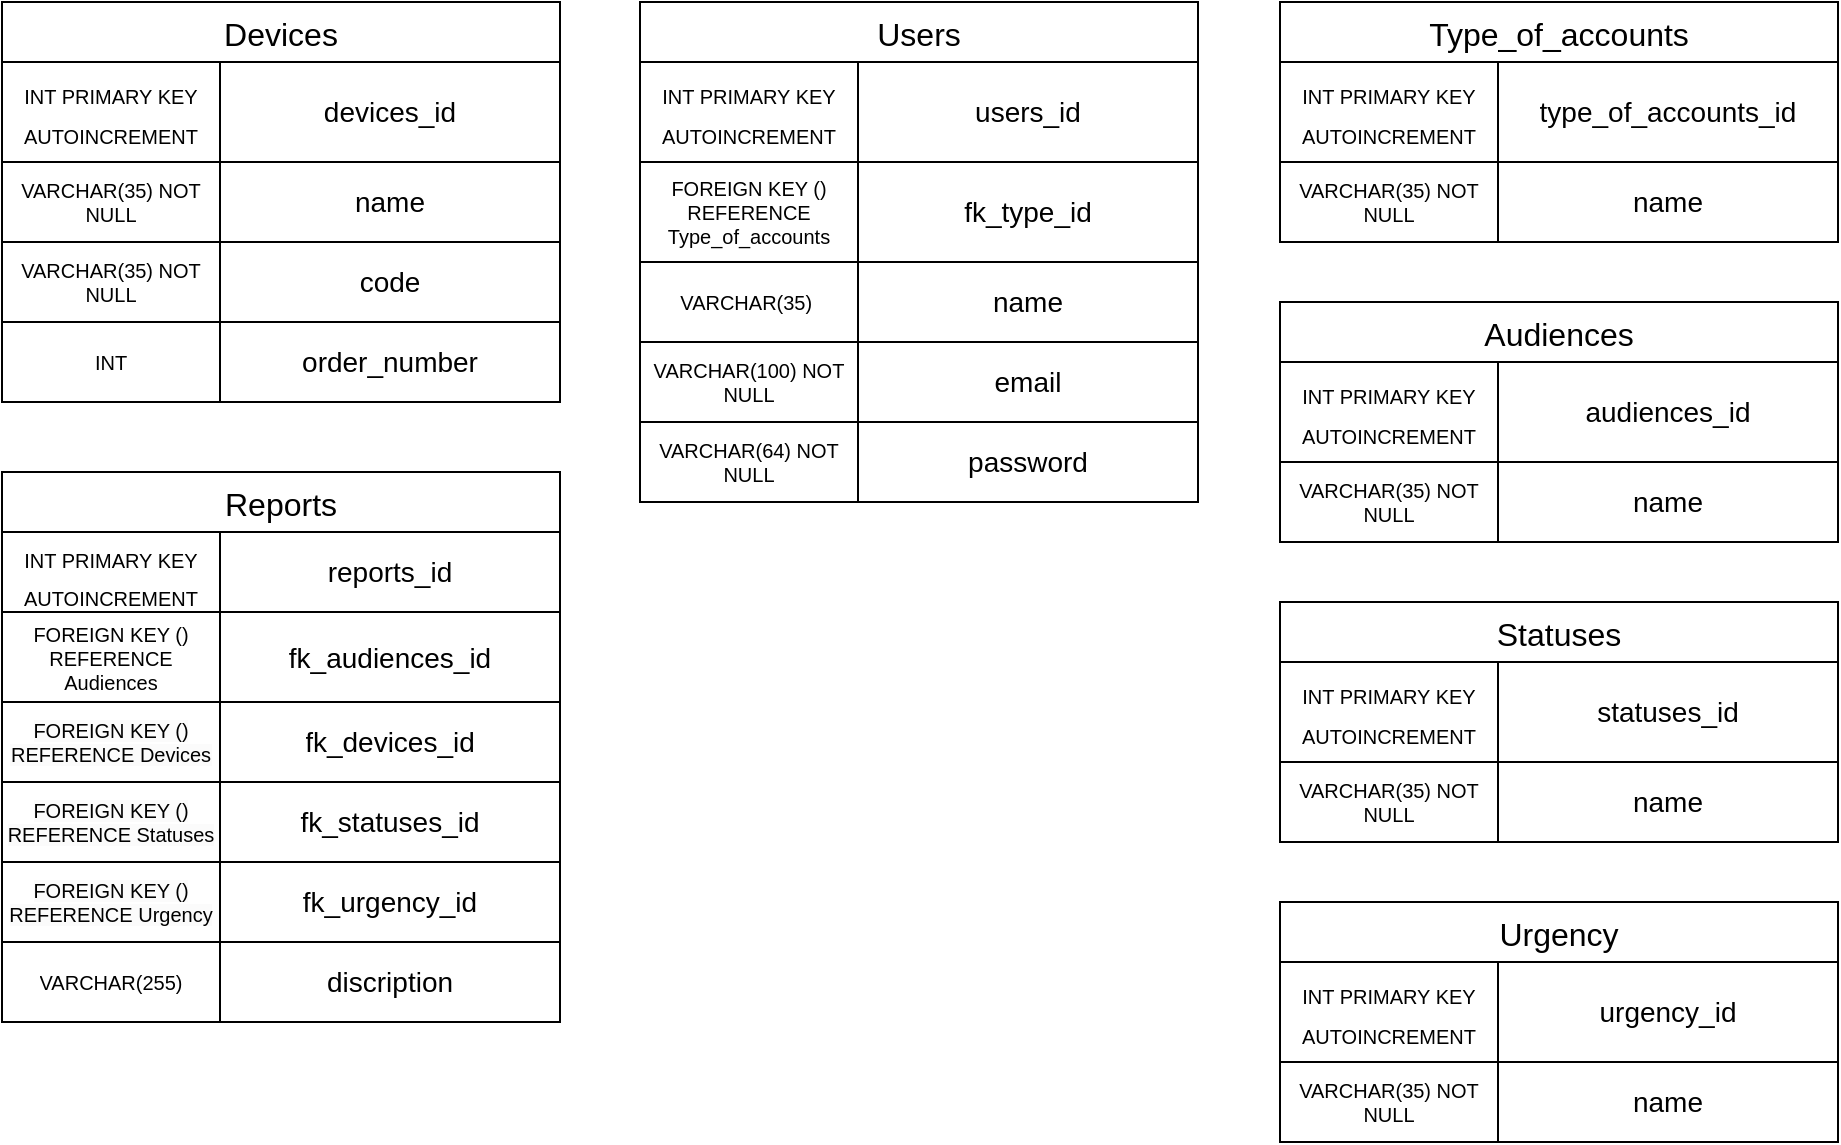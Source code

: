 <mxfile version="24.2.3" type="github">
  <diagram name="Страница — 1" id="AeDL3vrudHblcF59rY4D">
    <mxGraphModel dx="1877" dy="530" grid="1" gridSize="10" guides="1" tooltips="1" connect="1" arrows="1" fold="1" page="1" pageScale="1" pageWidth="827" pageHeight="1169" math="0" shadow="0">
      <root>
        <mxCell id="0" />
        <mxCell id="1" parent="0" />
        <mxCell id="akce31rGvGXA0X8LdyNU-5" value="Users" style="shape=table;startSize=30;container=1;collapsible=0;childLayout=tableLayout;strokeColor=default;fontSize=16;" parent="1" vertex="1">
          <mxGeometry x="40" y="80" width="279" height="250" as="geometry" />
        </mxCell>
        <mxCell id="akce31rGvGXA0X8LdyNU-6" value="" style="shape=tableRow;horizontal=0;startSize=0;swimlaneHead=0;swimlaneBody=0;strokeColor=inherit;top=0;left=0;bottom=0;right=0;collapsible=0;dropTarget=0;fillColor=none;points=[[0,0.5],[1,0.5]];portConstraint=eastwest;fontSize=16;" parent="akce31rGvGXA0X8LdyNU-5" vertex="1">
          <mxGeometry y="30" width="279" height="50" as="geometry" />
        </mxCell>
        <mxCell id="akce31rGvGXA0X8LdyNU-7" value="&lt;font style=&quot;font-size: 10px;&quot;&gt;INT PRIMARY KEY AUTOINCREMENT&lt;/font&gt;" style="shape=partialRectangle;html=1;whiteSpace=wrap;connectable=0;strokeColor=inherit;overflow=hidden;fillColor=none;top=0;left=0;bottom=0;right=0;pointerEvents=1;fontSize=16;verticalAlign=middle;" parent="akce31rGvGXA0X8LdyNU-6" vertex="1">
          <mxGeometry width="109" height="50" as="geometry">
            <mxRectangle width="109" height="50" as="alternateBounds" />
          </mxGeometry>
        </mxCell>
        <mxCell id="akce31rGvGXA0X8LdyNU-8" value="&lt;font style=&quot;font-size: 14px;&quot;&gt;users_id&lt;/font&gt;" style="shape=partialRectangle;html=1;whiteSpace=wrap;connectable=0;strokeColor=inherit;overflow=hidden;fillColor=none;top=0;left=0;bottom=0;right=0;pointerEvents=1;fontSize=14;" parent="akce31rGvGXA0X8LdyNU-6" vertex="1">
          <mxGeometry x="109" width="170" height="50" as="geometry">
            <mxRectangle width="170" height="50" as="alternateBounds" />
          </mxGeometry>
        </mxCell>
        <mxCell id="akce31rGvGXA0X8LdyNU-18" style="shape=tableRow;horizontal=0;startSize=0;swimlaneHead=0;swimlaneBody=0;strokeColor=inherit;top=0;left=0;bottom=0;right=0;collapsible=0;dropTarget=0;fillColor=none;points=[[0,0.5],[1,0.5]];portConstraint=eastwest;fontSize=16;" parent="akce31rGvGXA0X8LdyNU-5" vertex="1">
          <mxGeometry y="80" width="279" height="50" as="geometry" />
        </mxCell>
        <mxCell id="akce31rGvGXA0X8LdyNU-19" value="FOREIGN KEY () REFERENCE Type_of_accounts" style="shape=partialRectangle;html=1;whiteSpace=wrap;connectable=0;strokeColor=inherit;overflow=hidden;fillColor=none;top=0;left=0;bottom=0;right=0;pointerEvents=1;fontSize=10;align=center;verticalAlign=middle;fontFamily=Helvetica;fontColor=default;" parent="akce31rGvGXA0X8LdyNU-18" vertex="1">
          <mxGeometry width="109" height="50" as="geometry">
            <mxRectangle width="109" height="50" as="alternateBounds" />
          </mxGeometry>
        </mxCell>
        <mxCell id="akce31rGvGXA0X8LdyNU-20" value="fk_type_id" style="shape=partialRectangle;html=1;whiteSpace=wrap;connectable=0;strokeColor=inherit;overflow=hidden;fillColor=none;top=0;left=0;bottom=0;right=0;pointerEvents=1;fontSize=14;" parent="akce31rGvGXA0X8LdyNU-18" vertex="1">
          <mxGeometry x="109" width="170" height="50" as="geometry">
            <mxRectangle width="170" height="50" as="alternateBounds" />
          </mxGeometry>
        </mxCell>
        <mxCell id="akce31rGvGXA0X8LdyNU-10" value="" style="shape=tableRow;horizontal=0;startSize=0;swimlaneHead=0;swimlaneBody=0;strokeColor=inherit;top=0;left=0;bottom=0;right=0;collapsible=0;dropTarget=0;fillColor=none;points=[[0,0.5],[1,0.5]];portConstraint=eastwest;fontSize=10;" parent="akce31rGvGXA0X8LdyNU-5" vertex="1">
          <mxGeometry y="130" width="279" height="40" as="geometry" />
        </mxCell>
        <mxCell id="akce31rGvGXA0X8LdyNU-11" value="VARCHAR(35)&amp;nbsp;" style="shape=partialRectangle;html=1;whiteSpace=wrap;connectable=0;strokeColor=inherit;overflow=hidden;fillColor=none;top=0;left=0;bottom=0;right=0;pointerEvents=1;fontSize=10;" parent="akce31rGvGXA0X8LdyNU-10" vertex="1">
          <mxGeometry width="109" height="40" as="geometry">
            <mxRectangle width="109" height="40" as="alternateBounds" />
          </mxGeometry>
        </mxCell>
        <mxCell id="akce31rGvGXA0X8LdyNU-12" value="name" style="shape=partialRectangle;html=1;whiteSpace=wrap;connectable=0;strokeColor=inherit;overflow=hidden;fillColor=none;top=0;left=0;bottom=0;right=0;pointerEvents=1;fontSize=14;" parent="akce31rGvGXA0X8LdyNU-10" vertex="1">
          <mxGeometry x="109" width="170" height="40" as="geometry">
            <mxRectangle width="170" height="40" as="alternateBounds" />
          </mxGeometry>
        </mxCell>
        <mxCell id="akce31rGvGXA0X8LdyNU-14" value="" style="shape=tableRow;horizontal=0;startSize=0;swimlaneHead=0;swimlaneBody=0;strokeColor=inherit;top=0;left=0;bottom=0;right=0;collapsible=0;dropTarget=0;fillColor=none;points=[[0,0.5],[1,0.5]];portConstraint=eastwest;fontSize=16;" parent="akce31rGvGXA0X8LdyNU-5" vertex="1">
          <mxGeometry y="170" width="279" height="40" as="geometry" />
        </mxCell>
        <mxCell id="akce31rGvGXA0X8LdyNU-15" value="VARCHAR(100) NOT NULL" style="shape=partialRectangle;html=1;whiteSpace=wrap;connectable=0;strokeColor=inherit;overflow=hidden;fillColor=none;top=0;left=0;bottom=0;right=0;pointerEvents=1;fontSize=10;" parent="akce31rGvGXA0X8LdyNU-14" vertex="1">
          <mxGeometry width="109" height="40" as="geometry">
            <mxRectangle width="109" height="40" as="alternateBounds" />
          </mxGeometry>
        </mxCell>
        <mxCell id="akce31rGvGXA0X8LdyNU-16" value="email" style="shape=partialRectangle;html=1;whiteSpace=wrap;connectable=0;strokeColor=inherit;overflow=hidden;fillColor=none;top=0;left=0;bottom=0;right=0;pointerEvents=1;fontSize=14;" parent="akce31rGvGXA0X8LdyNU-14" vertex="1">
          <mxGeometry x="109" width="170" height="40" as="geometry">
            <mxRectangle width="170" height="40" as="alternateBounds" />
          </mxGeometry>
        </mxCell>
        <mxCell id="akce31rGvGXA0X8LdyNU-21" style="shape=tableRow;horizontal=0;startSize=0;swimlaneHead=0;swimlaneBody=0;strokeColor=inherit;top=0;left=0;bottom=0;right=0;collapsible=0;dropTarget=0;fillColor=none;points=[[0,0.5],[1,0.5]];portConstraint=eastwest;fontSize=16;" parent="akce31rGvGXA0X8LdyNU-5" vertex="1">
          <mxGeometry y="210" width="279" height="40" as="geometry" />
        </mxCell>
        <mxCell id="akce31rGvGXA0X8LdyNU-22" value="VARCHAR(64) NOT NULL" style="shape=partialRectangle;html=1;whiteSpace=wrap;connectable=0;strokeColor=inherit;overflow=hidden;fillColor=none;top=0;left=0;bottom=0;right=0;pointerEvents=1;fontSize=10;" parent="akce31rGvGXA0X8LdyNU-21" vertex="1">
          <mxGeometry width="109" height="40" as="geometry">
            <mxRectangle width="109" height="40" as="alternateBounds" />
          </mxGeometry>
        </mxCell>
        <mxCell id="akce31rGvGXA0X8LdyNU-23" value="password" style="shape=partialRectangle;html=1;whiteSpace=wrap;connectable=0;strokeColor=inherit;overflow=hidden;fillColor=none;top=0;left=0;bottom=0;right=0;pointerEvents=1;fontSize=14;" parent="akce31rGvGXA0X8LdyNU-21" vertex="1">
          <mxGeometry x="109" width="170" height="40" as="geometry">
            <mxRectangle width="170" height="40" as="alternateBounds" />
          </mxGeometry>
        </mxCell>
        <mxCell id="akce31rGvGXA0X8LdyNU-24" value="Type_of_accounts" style="shape=table;startSize=30;container=1;collapsible=0;childLayout=tableLayout;strokeColor=default;fontSize=16;" parent="1" vertex="1">
          <mxGeometry x="360" y="80" width="279" height="120" as="geometry" />
        </mxCell>
        <mxCell id="akce31rGvGXA0X8LdyNU-25" value="" style="shape=tableRow;horizontal=0;startSize=0;swimlaneHead=0;swimlaneBody=0;strokeColor=inherit;top=0;left=0;bottom=0;right=0;collapsible=0;dropTarget=0;fillColor=none;points=[[0,0.5],[1,0.5]];portConstraint=eastwest;fontSize=16;" parent="akce31rGvGXA0X8LdyNU-24" vertex="1">
          <mxGeometry y="30" width="279" height="50" as="geometry" />
        </mxCell>
        <mxCell id="akce31rGvGXA0X8LdyNU-26" value="&lt;font style=&quot;font-size: 10px;&quot;&gt;INT PRIMARY KEY AUTOINCREMENT&lt;/font&gt;" style="shape=partialRectangle;html=1;whiteSpace=wrap;connectable=0;strokeColor=inherit;overflow=hidden;fillColor=none;top=0;left=0;bottom=0;right=0;pointerEvents=1;fontSize=16;verticalAlign=middle;" parent="akce31rGvGXA0X8LdyNU-25" vertex="1">
          <mxGeometry width="109" height="50" as="geometry">
            <mxRectangle width="109" height="50" as="alternateBounds" />
          </mxGeometry>
        </mxCell>
        <mxCell id="akce31rGvGXA0X8LdyNU-27" value="&lt;font style=&quot;font-size: 14px;&quot;&gt;type_of_accounts_id&lt;/font&gt;" style="shape=partialRectangle;html=1;whiteSpace=wrap;connectable=0;strokeColor=inherit;overflow=hidden;fillColor=none;top=0;left=0;bottom=0;right=0;pointerEvents=1;fontSize=14;" parent="akce31rGvGXA0X8LdyNU-25" vertex="1">
          <mxGeometry x="109" width="170" height="50" as="geometry">
            <mxRectangle width="170" height="50" as="alternateBounds" />
          </mxGeometry>
        </mxCell>
        <mxCell id="akce31rGvGXA0X8LdyNU-37" style="shape=tableRow;horizontal=0;startSize=0;swimlaneHead=0;swimlaneBody=0;strokeColor=inherit;top=0;left=0;bottom=0;right=0;collapsible=0;dropTarget=0;fillColor=none;points=[[0,0.5],[1,0.5]];portConstraint=eastwest;fontSize=16;" parent="akce31rGvGXA0X8LdyNU-24" vertex="1">
          <mxGeometry y="80" width="279" height="40" as="geometry" />
        </mxCell>
        <mxCell id="akce31rGvGXA0X8LdyNU-38" value="VARCHAR(35) NOT NULL" style="shape=partialRectangle;html=1;whiteSpace=wrap;connectable=0;strokeColor=inherit;overflow=hidden;fillColor=none;top=0;left=0;bottom=0;right=0;pointerEvents=1;fontSize=10;" parent="akce31rGvGXA0X8LdyNU-37" vertex="1">
          <mxGeometry width="109" height="40" as="geometry">
            <mxRectangle width="109" height="40" as="alternateBounds" />
          </mxGeometry>
        </mxCell>
        <mxCell id="akce31rGvGXA0X8LdyNU-39" value="name" style="shape=partialRectangle;html=1;whiteSpace=wrap;connectable=0;strokeColor=inherit;overflow=hidden;fillColor=none;top=0;left=0;bottom=0;right=0;pointerEvents=1;fontSize=14;" parent="akce31rGvGXA0X8LdyNU-37" vertex="1">
          <mxGeometry x="109" width="170" height="40" as="geometry">
            <mxRectangle width="170" height="40" as="alternateBounds" />
          </mxGeometry>
        </mxCell>
        <mxCell id="akce31rGvGXA0X8LdyNU-43" value="Audiences" style="shape=table;startSize=30;container=1;collapsible=0;childLayout=tableLayout;strokeColor=default;fontSize=16;" parent="1" vertex="1">
          <mxGeometry x="360" y="230" width="279" height="120" as="geometry" />
        </mxCell>
        <mxCell id="akce31rGvGXA0X8LdyNU-44" value="" style="shape=tableRow;horizontal=0;startSize=0;swimlaneHead=0;swimlaneBody=0;strokeColor=inherit;top=0;left=0;bottom=0;right=0;collapsible=0;dropTarget=0;fillColor=none;points=[[0,0.5],[1,0.5]];portConstraint=eastwest;fontSize=16;" parent="akce31rGvGXA0X8LdyNU-43" vertex="1">
          <mxGeometry y="30" width="279" height="50" as="geometry" />
        </mxCell>
        <mxCell id="akce31rGvGXA0X8LdyNU-45" value="&lt;font style=&quot;font-size: 10px;&quot;&gt;INT PRIMARY KEY AUTOINCREMENT&lt;/font&gt;" style="shape=partialRectangle;html=1;whiteSpace=wrap;connectable=0;strokeColor=inherit;overflow=hidden;fillColor=none;top=0;left=0;bottom=0;right=0;pointerEvents=1;fontSize=16;verticalAlign=middle;" parent="akce31rGvGXA0X8LdyNU-44" vertex="1">
          <mxGeometry width="109" height="50" as="geometry">
            <mxRectangle width="109" height="50" as="alternateBounds" />
          </mxGeometry>
        </mxCell>
        <mxCell id="akce31rGvGXA0X8LdyNU-46" value="&lt;font style=&quot;font-size: 14px;&quot;&gt;audiences_id&lt;/font&gt;" style="shape=partialRectangle;html=1;whiteSpace=wrap;connectable=0;strokeColor=inherit;overflow=hidden;fillColor=none;top=0;left=0;bottom=0;right=0;pointerEvents=1;fontSize=14;" parent="akce31rGvGXA0X8LdyNU-44" vertex="1">
          <mxGeometry x="109" width="170" height="50" as="geometry">
            <mxRectangle width="170" height="50" as="alternateBounds" />
          </mxGeometry>
        </mxCell>
        <mxCell id="akce31rGvGXA0X8LdyNU-47" style="shape=tableRow;horizontal=0;startSize=0;swimlaneHead=0;swimlaneBody=0;strokeColor=inherit;top=0;left=0;bottom=0;right=0;collapsible=0;dropTarget=0;fillColor=none;points=[[0,0.5],[1,0.5]];portConstraint=eastwest;fontSize=16;" parent="akce31rGvGXA0X8LdyNU-43" vertex="1">
          <mxGeometry y="80" width="279" height="40" as="geometry" />
        </mxCell>
        <mxCell id="akce31rGvGXA0X8LdyNU-48" value="VARCHAR(35) NOT NULL" style="shape=partialRectangle;html=1;whiteSpace=wrap;connectable=0;strokeColor=inherit;overflow=hidden;fillColor=none;top=0;left=0;bottom=0;right=0;pointerEvents=1;fontSize=10;" parent="akce31rGvGXA0X8LdyNU-47" vertex="1">
          <mxGeometry width="109" height="40" as="geometry">
            <mxRectangle width="109" height="40" as="alternateBounds" />
          </mxGeometry>
        </mxCell>
        <mxCell id="akce31rGvGXA0X8LdyNU-49" value="name" style="shape=partialRectangle;html=1;whiteSpace=wrap;connectable=0;strokeColor=inherit;overflow=hidden;fillColor=none;top=0;left=0;bottom=0;right=0;pointerEvents=1;fontSize=14;" parent="akce31rGvGXA0X8LdyNU-47" vertex="1">
          <mxGeometry x="109" width="170" height="40" as="geometry">
            <mxRectangle width="170" height="40" as="alternateBounds" />
          </mxGeometry>
        </mxCell>
        <mxCell id="akce31rGvGXA0X8LdyNU-50" value="Statuses" style="shape=table;startSize=30;container=1;collapsible=0;childLayout=tableLayout;strokeColor=default;fontSize=16;" parent="1" vertex="1">
          <mxGeometry x="360" y="380" width="279" height="120" as="geometry" />
        </mxCell>
        <mxCell id="akce31rGvGXA0X8LdyNU-51" value="" style="shape=tableRow;horizontal=0;startSize=0;swimlaneHead=0;swimlaneBody=0;strokeColor=inherit;top=0;left=0;bottom=0;right=0;collapsible=0;dropTarget=0;fillColor=none;points=[[0,0.5],[1,0.5]];portConstraint=eastwest;fontSize=16;" parent="akce31rGvGXA0X8LdyNU-50" vertex="1">
          <mxGeometry y="30" width="279" height="50" as="geometry" />
        </mxCell>
        <mxCell id="akce31rGvGXA0X8LdyNU-52" value="&lt;font style=&quot;font-size: 10px;&quot;&gt;INT PRIMARY KEY AUTOINCREMENT&lt;/font&gt;" style="shape=partialRectangle;html=1;whiteSpace=wrap;connectable=0;strokeColor=inherit;overflow=hidden;fillColor=none;top=0;left=0;bottom=0;right=0;pointerEvents=1;fontSize=16;verticalAlign=middle;" parent="akce31rGvGXA0X8LdyNU-51" vertex="1">
          <mxGeometry width="109" height="50" as="geometry">
            <mxRectangle width="109" height="50" as="alternateBounds" />
          </mxGeometry>
        </mxCell>
        <mxCell id="akce31rGvGXA0X8LdyNU-53" value="&lt;font style=&quot;font-size: 14px;&quot;&gt;statuses_id&lt;/font&gt;" style="shape=partialRectangle;html=1;whiteSpace=wrap;connectable=0;strokeColor=inherit;overflow=hidden;fillColor=none;top=0;left=0;bottom=0;right=0;pointerEvents=1;fontSize=14;" parent="akce31rGvGXA0X8LdyNU-51" vertex="1">
          <mxGeometry x="109" width="170" height="50" as="geometry">
            <mxRectangle width="170" height="50" as="alternateBounds" />
          </mxGeometry>
        </mxCell>
        <mxCell id="akce31rGvGXA0X8LdyNU-54" style="shape=tableRow;horizontal=0;startSize=0;swimlaneHead=0;swimlaneBody=0;strokeColor=inherit;top=0;left=0;bottom=0;right=0;collapsible=0;dropTarget=0;fillColor=none;points=[[0,0.5],[1,0.5]];portConstraint=eastwest;fontSize=16;" parent="akce31rGvGXA0X8LdyNU-50" vertex="1">
          <mxGeometry y="80" width="279" height="40" as="geometry" />
        </mxCell>
        <mxCell id="akce31rGvGXA0X8LdyNU-55" value="VARCHAR(35) NOT NULL" style="shape=partialRectangle;html=1;whiteSpace=wrap;connectable=0;strokeColor=inherit;overflow=hidden;fillColor=none;top=0;left=0;bottom=0;right=0;pointerEvents=1;fontSize=10;" parent="akce31rGvGXA0X8LdyNU-54" vertex="1">
          <mxGeometry width="109" height="40" as="geometry">
            <mxRectangle width="109" height="40" as="alternateBounds" />
          </mxGeometry>
        </mxCell>
        <mxCell id="akce31rGvGXA0X8LdyNU-56" value="name" style="shape=partialRectangle;html=1;whiteSpace=wrap;connectable=0;strokeColor=inherit;overflow=hidden;fillColor=none;top=0;left=0;bottom=0;right=0;pointerEvents=1;fontSize=14;" parent="akce31rGvGXA0X8LdyNU-54" vertex="1">
          <mxGeometry x="109" width="170" height="40" as="geometry">
            <mxRectangle width="170" height="40" as="alternateBounds" />
          </mxGeometry>
        </mxCell>
        <mxCell id="akce31rGvGXA0X8LdyNU-57" value="Urgency" style="shape=table;startSize=30;container=1;collapsible=0;childLayout=tableLayout;strokeColor=default;fontSize=16;" parent="1" vertex="1">
          <mxGeometry x="360" y="530" width="279" height="120" as="geometry" />
        </mxCell>
        <mxCell id="akce31rGvGXA0X8LdyNU-58" value="" style="shape=tableRow;horizontal=0;startSize=0;swimlaneHead=0;swimlaneBody=0;strokeColor=inherit;top=0;left=0;bottom=0;right=0;collapsible=0;dropTarget=0;fillColor=none;points=[[0,0.5],[1,0.5]];portConstraint=eastwest;fontSize=16;" parent="akce31rGvGXA0X8LdyNU-57" vertex="1">
          <mxGeometry y="30" width="279" height="50" as="geometry" />
        </mxCell>
        <mxCell id="akce31rGvGXA0X8LdyNU-59" value="&lt;font style=&quot;font-size: 10px;&quot;&gt;INT PRIMARY KEY AUTOINCREMENT&lt;/font&gt;" style="shape=partialRectangle;html=1;whiteSpace=wrap;connectable=0;strokeColor=inherit;overflow=hidden;fillColor=none;top=0;left=0;bottom=0;right=0;pointerEvents=1;fontSize=16;verticalAlign=middle;" parent="akce31rGvGXA0X8LdyNU-58" vertex="1">
          <mxGeometry width="109" height="50" as="geometry">
            <mxRectangle width="109" height="50" as="alternateBounds" />
          </mxGeometry>
        </mxCell>
        <mxCell id="akce31rGvGXA0X8LdyNU-60" value="&lt;font style=&quot;font-size: 14px;&quot;&gt;urgency_id&lt;/font&gt;" style="shape=partialRectangle;html=1;whiteSpace=wrap;connectable=0;strokeColor=inherit;overflow=hidden;fillColor=none;top=0;left=0;bottom=0;right=0;pointerEvents=1;fontSize=14;" parent="akce31rGvGXA0X8LdyNU-58" vertex="1">
          <mxGeometry x="109" width="170" height="50" as="geometry">
            <mxRectangle width="170" height="50" as="alternateBounds" />
          </mxGeometry>
        </mxCell>
        <mxCell id="akce31rGvGXA0X8LdyNU-61" style="shape=tableRow;horizontal=0;startSize=0;swimlaneHead=0;swimlaneBody=0;strokeColor=inherit;top=0;left=0;bottom=0;right=0;collapsible=0;dropTarget=0;fillColor=none;points=[[0,0.5],[1,0.5]];portConstraint=eastwest;fontSize=16;" parent="akce31rGvGXA0X8LdyNU-57" vertex="1">
          <mxGeometry y="80" width="279" height="40" as="geometry" />
        </mxCell>
        <mxCell id="akce31rGvGXA0X8LdyNU-62" value="VARCHAR(35) NOT NULL" style="shape=partialRectangle;html=1;whiteSpace=wrap;connectable=0;strokeColor=inherit;overflow=hidden;fillColor=none;top=0;left=0;bottom=0;right=0;pointerEvents=1;fontSize=10;" parent="akce31rGvGXA0X8LdyNU-61" vertex="1">
          <mxGeometry width="109" height="40" as="geometry">
            <mxRectangle width="109" height="40" as="alternateBounds" />
          </mxGeometry>
        </mxCell>
        <mxCell id="akce31rGvGXA0X8LdyNU-63" value="name" style="shape=partialRectangle;html=1;whiteSpace=wrap;connectable=0;strokeColor=inherit;overflow=hidden;fillColor=none;top=0;left=0;bottom=0;right=0;pointerEvents=1;fontSize=14;" parent="akce31rGvGXA0X8LdyNU-61" vertex="1">
          <mxGeometry x="109" width="170" height="40" as="geometry">
            <mxRectangle width="170" height="40" as="alternateBounds" />
          </mxGeometry>
        </mxCell>
        <mxCell id="onning6jPnY161NSNBwZ-1" value="Reports" style="shape=table;startSize=30;container=1;collapsible=0;childLayout=tableLayout;strokeColor=default;fontSize=16;" vertex="1" parent="1">
          <mxGeometry x="-279" y="315" width="279" height="275" as="geometry" />
        </mxCell>
        <mxCell id="onning6jPnY161NSNBwZ-2" value="" style="shape=tableRow;horizontal=0;startSize=0;swimlaneHead=0;swimlaneBody=0;strokeColor=inherit;top=0;left=0;bottom=0;right=0;collapsible=0;dropTarget=0;fillColor=none;points=[[0,0.5],[1,0.5]];portConstraint=eastwest;fontSize=16;" vertex="1" parent="onning6jPnY161NSNBwZ-1">
          <mxGeometry y="30" width="279" height="40" as="geometry" />
        </mxCell>
        <mxCell id="onning6jPnY161NSNBwZ-3" value="&lt;font style=&quot;font-size: 10px;&quot;&gt;INT PRIMARY KEY AUTOINCREMENT&lt;/font&gt;" style="shape=partialRectangle;html=1;whiteSpace=wrap;connectable=0;strokeColor=inherit;overflow=hidden;fillColor=none;top=0;left=0;bottom=0;right=0;pointerEvents=1;fontSize=16;verticalAlign=middle;" vertex="1" parent="onning6jPnY161NSNBwZ-2">
          <mxGeometry width="109" height="40" as="geometry">
            <mxRectangle width="109" height="40" as="alternateBounds" />
          </mxGeometry>
        </mxCell>
        <mxCell id="onning6jPnY161NSNBwZ-4" value="&lt;font style=&quot;font-size: 14px;&quot;&gt;reports_id&lt;/font&gt;" style="shape=partialRectangle;html=1;whiteSpace=wrap;connectable=0;strokeColor=inherit;overflow=hidden;fillColor=none;top=0;left=0;bottom=0;right=0;pointerEvents=1;fontSize=14;" vertex="1" parent="onning6jPnY161NSNBwZ-2">
          <mxGeometry x="109" width="170" height="40" as="geometry">
            <mxRectangle width="170" height="40" as="alternateBounds" />
          </mxGeometry>
        </mxCell>
        <mxCell id="onning6jPnY161NSNBwZ-5" style="shape=tableRow;horizontal=0;startSize=0;swimlaneHead=0;swimlaneBody=0;strokeColor=inherit;top=0;left=0;bottom=0;right=0;collapsible=0;dropTarget=0;fillColor=none;points=[[0,0.5],[1,0.5]];portConstraint=eastwest;fontSize=16;" vertex="1" parent="onning6jPnY161NSNBwZ-1">
          <mxGeometry y="70" width="279" height="45" as="geometry" />
        </mxCell>
        <mxCell id="onning6jPnY161NSNBwZ-6" value="FOREIGN KEY () REFERENCE Audiences" style="shape=partialRectangle;html=1;whiteSpace=wrap;connectable=0;strokeColor=inherit;overflow=hidden;fillColor=none;top=0;left=0;bottom=0;right=0;pointerEvents=1;fontSize=10;" vertex="1" parent="onning6jPnY161NSNBwZ-5">
          <mxGeometry width="109" height="45" as="geometry">
            <mxRectangle width="109" height="45" as="alternateBounds" />
          </mxGeometry>
        </mxCell>
        <mxCell id="onning6jPnY161NSNBwZ-7" value="fk_audiences_id" style="shape=partialRectangle;html=1;whiteSpace=wrap;connectable=0;strokeColor=inherit;overflow=hidden;fillColor=none;top=0;left=0;bottom=0;right=0;pointerEvents=1;fontSize=14;" vertex="1" parent="onning6jPnY161NSNBwZ-5">
          <mxGeometry x="109" width="170" height="45" as="geometry">
            <mxRectangle width="170" height="45" as="alternateBounds" />
          </mxGeometry>
        </mxCell>
        <mxCell id="onning6jPnY161NSNBwZ-27" style="shape=tableRow;horizontal=0;startSize=0;swimlaneHead=0;swimlaneBody=0;strokeColor=inherit;top=0;left=0;bottom=0;right=0;collapsible=0;dropTarget=0;fillColor=none;points=[[0,0.5],[1,0.5]];portConstraint=eastwest;fontSize=16;" vertex="1" parent="onning6jPnY161NSNBwZ-1">
          <mxGeometry y="115" width="279" height="40" as="geometry" />
        </mxCell>
        <mxCell id="onning6jPnY161NSNBwZ-28" value="&lt;span style=&quot;color: rgb(0, 0, 0); font-family: Helvetica; font-size: 10px; font-style: normal; font-variant-ligatures: normal; font-variant-caps: normal; font-weight: 400; letter-spacing: normal; orphans: 2; text-align: center; text-indent: 0px; text-transform: none; widows: 2; word-spacing: 0px; -webkit-text-stroke-width: 0px; white-space: normal; background-color: rgb(251, 251, 251); text-decoration-thickness: initial; text-decoration-style: initial; text-decoration-color: initial; display: inline !important; float: none;&quot;&gt;FOREIGN KEY () REFERENCE Devices&lt;/span&gt;" style="shape=partialRectangle;html=1;whiteSpace=wrap;connectable=0;strokeColor=inherit;overflow=hidden;fillColor=none;top=0;left=0;bottom=0;right=0;pointerEvents=1;fontSize=10;" vertex="1" parent="onning6jPnY161NSNBwZ-27">
          <mxGeometry width="109" height="40" as="geometry">
            <mxRectangle width="109" height="40" as="alternateBounds" />
          </mxGeometry>
        </mxCell>
        <mxCell id="onning6jPnY161NSNBwZ-29" value="fk_devices_id" style="shape=partialRectangle;html=1;whiteSpace=wrap;connectable=0;strokeColor=inherit;overflow=hidden;fillColor=none;top=0;left=0;bottom=0;right=0;pointerEvents=1;fontSize=14;" vertex="1" parent="onning6jPnY161NSNBwZ-27">
          <mxGeometry x="109" width="170" height="40" as="geometry">
            <mxRectangle width="170" height="40" as="alternateBounds" />
          </mxGeometry>
        </mxCell>
        <mxCell id="onning6jPnY161NSNBwZ-30" style="shape=tableRow;horizontal=0;startSize=0;swimlaneHead=0;swimlaneBody=0;strokeColor=inherit;top=0;left=0;bottom=0;right=0;collapsible=0;dropTarget=0;fillColor=none;points=[[0,0.5],[1,0.5]];portConstraint=eastwest;fontSize=16;" vertex="1" parent="onning6jPnY161NSNBwZ-1">
          <mxGeometry y="155" width="279" height="40" as="geometry" />
        </mxCell>
        <mxCell id="onning6jPnY161NSNBwZ-31" value="&lt;span style=&quot;color: rgb(0, 0, 0); font-family: Helvetica; font-size: 10px; font-style: normal; font-variant-ligatures: normal; font-variant-caps: normal; font-weight: 400; letter-spacing: normal; orphans: 2; text-align: center; text-indent: 0px; text-transform: none; widows: 2; word-spacing: 0px; -webkit-text-stroke-width: 0px; white-space: normal; background-color: rgb(251, 251, 251); text-decoration-thickness: initial; text-decoration-style: initial; text-decoration-color: initial; display: inline !important; float: none;&quot;&gt;FOREIGN KEY () REFERENCE Statuses&lt;/span&gt;" style="shape=partialRectangle;html=1;whiteSpace=wrap;connectable=0;strokeColor=inherit;overflow=hidden;fillColor=none;top=0;left=0;bottom=0;right=0;pointerEvents=1;fontSize=10;" vertex="1" parent="onning6jPnY161NSNBwZ-30">
          <mxGeometry width="109" height="40" as="geometry">
            <mxRectangle width="109" height="40" as="alternateBounds" />
          </mxGeometry>
        </mxCell>
        <mxCell id="onning6jPnY161NSNBwZ-32" value="fk_statuses_id" style="shape=partialRectangle;html=1;whiteSpace=wrap;connectable=0;strokeColor=inherit;overflow=hidden;fillColor=none;top=0;left=0;bottom=0;right=0;pointerEvents=1;fontSize=14;" vertex="1" parent="onning6jPnY161NSNBwZ-30">
          <mxGeometry x="109" width="170" height="40" as="geometry">
            <mxRectangle width="170" height="40" as="alternateBounds" />
          </mxGeometry>
        </mxCell>
        <mxCell id="onning6jPnY161NSNBwZ-33" style="shape=tableRow;horizontal=0;startSize=0;swimlaneHead=0;swimlaneBody=0;strokeColor=inherit;top=0;left=0;bottom=0;right=0;collapsible=0;dropTarget=0;fillColor=none;points=[[0,0.5],[1,0.5]];portConstraint=eastwest;fontSize=16;" vertex="1" parent="onning6jPnY161NSNBwZ-1">
          <mxGeometry y="195" width="279" height="40" as="geometry" />
        </mxCell>
        <mxCell id="onning6jPnY161NSNBwZ-34" value="&lt;span style=&quot;color: rgb(0, 0, 0); font-family: Helvetica; font-size: 10px; font-style: normal; font-variant-ligatures: normal; font-variant-caps: normal; font-weight: 400; letter-spacing: normal; orphans: 2; text-align: center; text-indent: 0px; text-transform: none; widows: 2; word-spacing: 0px; -webkit-text-stroke-width: 0px; white-space: normal; background-color: rgb(251, 251, 251); text-decoration-thickness: initial; text-decoration-style: initial; text-decoration-color: initial; display: inline !important; float: none;&quot;&gt;FOREIGN KEY () REFERENCE Urgency&lt;/span&gt;" style="shape=partialRectangle;html=1;whiteSpace=wrap;connectable=0;strokeColor=inherit;overflow=hidden;fillColor=none;top=0;left=0;bottom=0;right=0;pointerEvents=1;fontSize=10;" vertex="1" parent="onning6jPnY161NSNBwZ-33">
          <mxGeometry width="109" height="40" as="geometry">
            <mxRectangle width="109" height="40" as="alternateBounds" />
          </mxGeometry>
        </mxCell>
        <mxCell id="onning6jPnY161NSNBwZ-35" value="fk_urgency_id" style="shape=partialRectangle;html=1;whiteSpace=wrap;connectable=0;strokeColor=inherit;overflow=hidden;fillColor=none;top=0;left=0;bottom=0;right=0;pointerEvents=1;fontSize=14;" vertex="1" parent="onning6jPnY161NSNBwZ-33">
          <mxGeometry x="109" width="170" height="40" as="geometry">
            <mxRectangle width="170" height="40" as="alternateBounds" />
          </mxGeometry>
        </mxCell>
        <mxCell id="onning6jPnY161NSNBwZ-36" style="shape=tableRow;horizontal=0;startSize=0;swimlaneHead=0;swimlaneBody=0;strokeColor=inherit;top=0;left=0;bottom=0;right=0;collapsible=0;dropTarget=0;fillColor=none;points=[[0,0.5],[1,0.5]];portConstraint=eastwest;fontSize=16;" vertex="1" parent="onning6jPnY161NSNBwZ-1">
          <mxGeometry y="235" width="279" height="40" as="geometry" />
        </mxCell>
        <mxCell id="onning6jPnY161NSNBwZ-37" value="VARCHAR(255)" style="shape=partialRectangle;html=1;whiteSpace=wrap;connectable=0;strokeColor=inherit;overflow=hidden;fillColor=none;top=0;left=0;bottom=0;right=0;pointerEvents=1;fontSize=10;" vertex="1" parent="onning6jPnY161NSNBwZ-36">
          <mxGeometry width="109" height="40" as="geometry">
            <mxRectangle width="109" height="40" as="alternateBounds" />
          </mxGeometry>
        </mxCell>
        <mxCell id="onning6jPnY161NSNBwZ-38" value="discription" style="shape=partialRectangle;html=1;whiteSpace=wrap;connectable=0;strokeColor=inherit;overflow=hidden;fillColor=none;top=0;left=0;bottom=0;right=0;pointerEvents=1;fontSize=14;" vertex="1" parent="onning6jPnY161NSNBwZ-36">
          <mxGeometry x="109" width="170" height="40" as="geometry">
            <mxRectangle width="170" height="40" as="alternateBounds" />
          </mxGeometry>
        </mxCell>
        <mxCell id="onning6jPnY161NSNBwZ-20" value="Devices" style="shape=table;startSize=30;container=1;collapsible=0;childLayout=tableLayout;strokeColor=default;fontSize=16;" vertex="1" parent="1">
          <mxGeometry x="-279" y="80" width="279" height="200" as="geometry" />
        </mxCell>
        <mxCell id="onning6jPnY161NSNBwZ-21" value="" style="shape=tableRow;horizontal=0;startSize=0;swimlaneHead=0;swimlaneBody=0;strokeColor=inherit;top=0;left=0;bottom=0;right=0;collapsible=0;dropTarget=0;fillColor=none;points=[[0,0.5],[1,0.5]];portConstraint=eastwest;fontSize=16;" vertex="1" parent="onning6jPnY161NSNBwZ-20">
          <mxGeometry y="30" width="279" height="50" as="geometry" />
        </mxCell>
        <mxCell id="onning6jPnY161NSNBwZ-22" value="&lt;font style=&quot;font-size: 10px;&quot;&gt;INT PRIMARY KEY AUTOINCREMENT&lt;/font&gt;" style="shape=partialRectangle;html=1;whiteSpace=wrap;connectable=0;strokeColor=inherit;overflow=hidden;fillColor=none;top=0;left=0;bottom=0;right=0;pointerEvents=1;fontSize=16;verticalAlign=middle;" vertex="1" parent="onning6jPnY161NSNBwZ-21">
          <mxGeometry width="109" height="50" as="geometry">
            <mxRectangle width="109" height="50" as="alternateBounds" />
          </mxGeometry>
        </mxCell>
        <mxCell id="onning6jPnY161NSNBwZ-23" value="&lt;font style=&quot;font-size: 14px;&quot;&gt;devices_id&lt;/font&gt;" style="shape=partialRectangle;html=1;whiteSpace=wrap;connectable=0;strokeColor=inherit;overflow=hidden;fillColor=none;top=0;left=0;bottom=0;right=0;pointerEvents=1;fontSize=14;" vertex="1" parent="onning6jPnY161NSNBwZ-21">
          <mxGeometry x="109" width="170" height="50" as="geometry">
            <mxRectangle width="170" height="50" as="alternateBounds" />
          </mxGeometry>
        </mxCell>
        <mxCell id="onning6jPnY161NSNBwZ-24" style="shape=tableRow;horizontal=0;startSize=0;swimlaneHead=0;swimlaneBody=0;strokeColor=inherit;top=0;left=0;bottom=0;right=0;collapsible=0;dropTarget=0;fillColor=none;points=[[0,0.5],[1,0.5]];portConstraint=eastwest;fontSize=16;" vertex="1" parent="onning6jPnY161NSNBwZ-20">
          <mxGeometry y="80" width="279" height="40" as="geometry" />
        </mxCell>
        <mxCell id="onning6jPnY161NSNBwZ-25" value="VARCHAR(35) NOT NULL" style="shape=partialRectangle;html=1;whiteSpace=wrap;connectable=0;strokeColor=inherit;overflow=hidden;fillColor=none;top=0;left=0;bottom=0;right=0;pointerEvents=1;fontSize=10;" vertex="1" parent="onning6jPnY161NSNBwZ-24">
          <mxGeometry width="109" height="40" as="geometry">
            <mxRectangle width="109" height="40" as="alternateBounds" />
          </mxGeometry>
        </mxCell>
        <mxCell id="onning6jPnY161NSNBwZ-26" value="name" style="shape=partialRectangle;html=1;whiteSpace=wrap;connectable=0;strokeColor=inherit;overflow=hidden;fillColor=none;top=0;left=0;bottom=0;right=0;pointerEvents=1;fontSize=14;" vertex="1" parent="onning6jPnY161NSNBwZ-24">
          <mxGeometry x="109" width="170" height="40" as="geometry">
            <mxRectangle width="170" height="40" as="alternateBounds" />
          </mxGeometry>
        </mxCell>
        <mxCell id="onning6jPnY161NSNBwZ-39" style="shape=tableRow;horizontal=0;startSize=0;swimlaneHead=0;swimlaneBody=0;strokeColor=inherit;top=0;left=0;bottom=0;right=0;collapsible=0;dropTarget=0;fillColor=none;points=[[0,0.5],[1,0.5]];portConstraint=eastwest;fontSize=16;" vertex="1" parent="onning6jPnY161NSNBwZ-20">
          <mxGeometry y="120" width="279" height="40" as="geometry" />
        </mxCell>
        <mxCell id="onning6jPnY161NSNBwZ-40" value="VARCHAR(35) NOT NULL" style="shape=partialRectangle;html=1;whiteSpace=wrap;connectable=0;strokeColor=inherit;overflow=hidden;fillColor=none;top=0;left=0;bottom=0;right=0;pointerEvents=1;fontSize=10;" vertex="1" parent="onning6jPnY161NSNBwZ-39">
          <mxGeometry width="109" height="40" as="geometry">
            <mxRectangle width="109" height="40" as="alternateBounds" />
          </mxGeometry>
        </mxCell>
        <mxCell id="onning6jPnY161NSNBwZ-41" value="code" style="shape=partialRectangle;html=1;whiteSpace=wrap;connectable=0;strokeColor=inherit;overflow=hidden;fillColor=none;top=0;left=0;bottom=0;right=0;pointerEvents=1;fontSize=14;" vertex="1" parent="onning6jPnY161NSNBwZ-39">
          <mxGeometry x="109" width="170" height="40" as="geometry">
            <mxRectangle width="170" height="40" as="alternateBounds" />
          </mxGeometry>
        </mxCell>
        <mxCell id="onning6jPnY161NSNBwZ-42" style="shape=tableRow;horizontal=0;startSize=0;swimlaneHead=0;swimlaneBody=0;strokeColor=inherit;top=0;left=0;bottom=0;right=0;collapsible=0;dropTarget=0;fillColor=none;points=[[0,0.5],[1,0.5]];portConstraint=eastwest;fontSize=16;" vertex="1" parent="onning6jPnY161NSNBwZ-20">
          <mxGeometry y="160" width="279" height="40" as="geometry" />
        </mxCell>
        <mxCell id="onning6jPnY161NSNBwZ-43" value="INT" style="shape=partialRectangle;html=1;whiteSpace=wrap;connectable=0;strokeColor=inherit;overflow=hidden;fillColor=none;top=0;left=0;bottom=0;right=0;pointerEvents=1;fontSize=10;" vertex="1" parent="onning6jPnY161NSNBwZ-42">
          <mxGeometry width="109" height="40" as="geometry">
            <mxRectangle width="109" height="40" as="alternateBounds" />
          </mxGeometry>
        </mxCell>
        <mxCell id="onning6jPnY161NSNBwZ-44" value="order_number" style="shape=partialRectangle;html=1;whiteSpace=wrap;connectable=0;strokeColor=inherit;overflow=hidden;fillColor=none;top=0;left=0;bottom=0;right=0;pointerEvents=1;fontSize=14;" vertex="1" parent="onning6jPnY161NSNBwZ-42">
          <mxGeometry x="109" width="170" height="40" as="geometry">
            <mxRectangle width="170" height="40" as="alternateBounds" />
          </mxGeometry>
        </mxCell>
      </root>
    </mxGraphModel>
  </diagram>
</mxfile>
